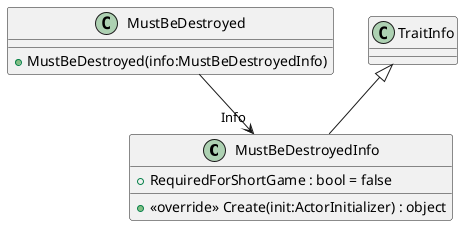 @startuml
class MustBeDestroyedInfo {
    + RequiredForShortGame : bool = false
    + <<override>> Create(init:ActorInitializer) : object
}
class MustBeDestroyed {
    + MustBeDestroyed(info:MustBeDestroyedInfo)
}
TraitInfo <|-- MustBeDestroyedInfo
MustBeDestroyed --> "Info" MustBeDestroyedInfo
@enduml
